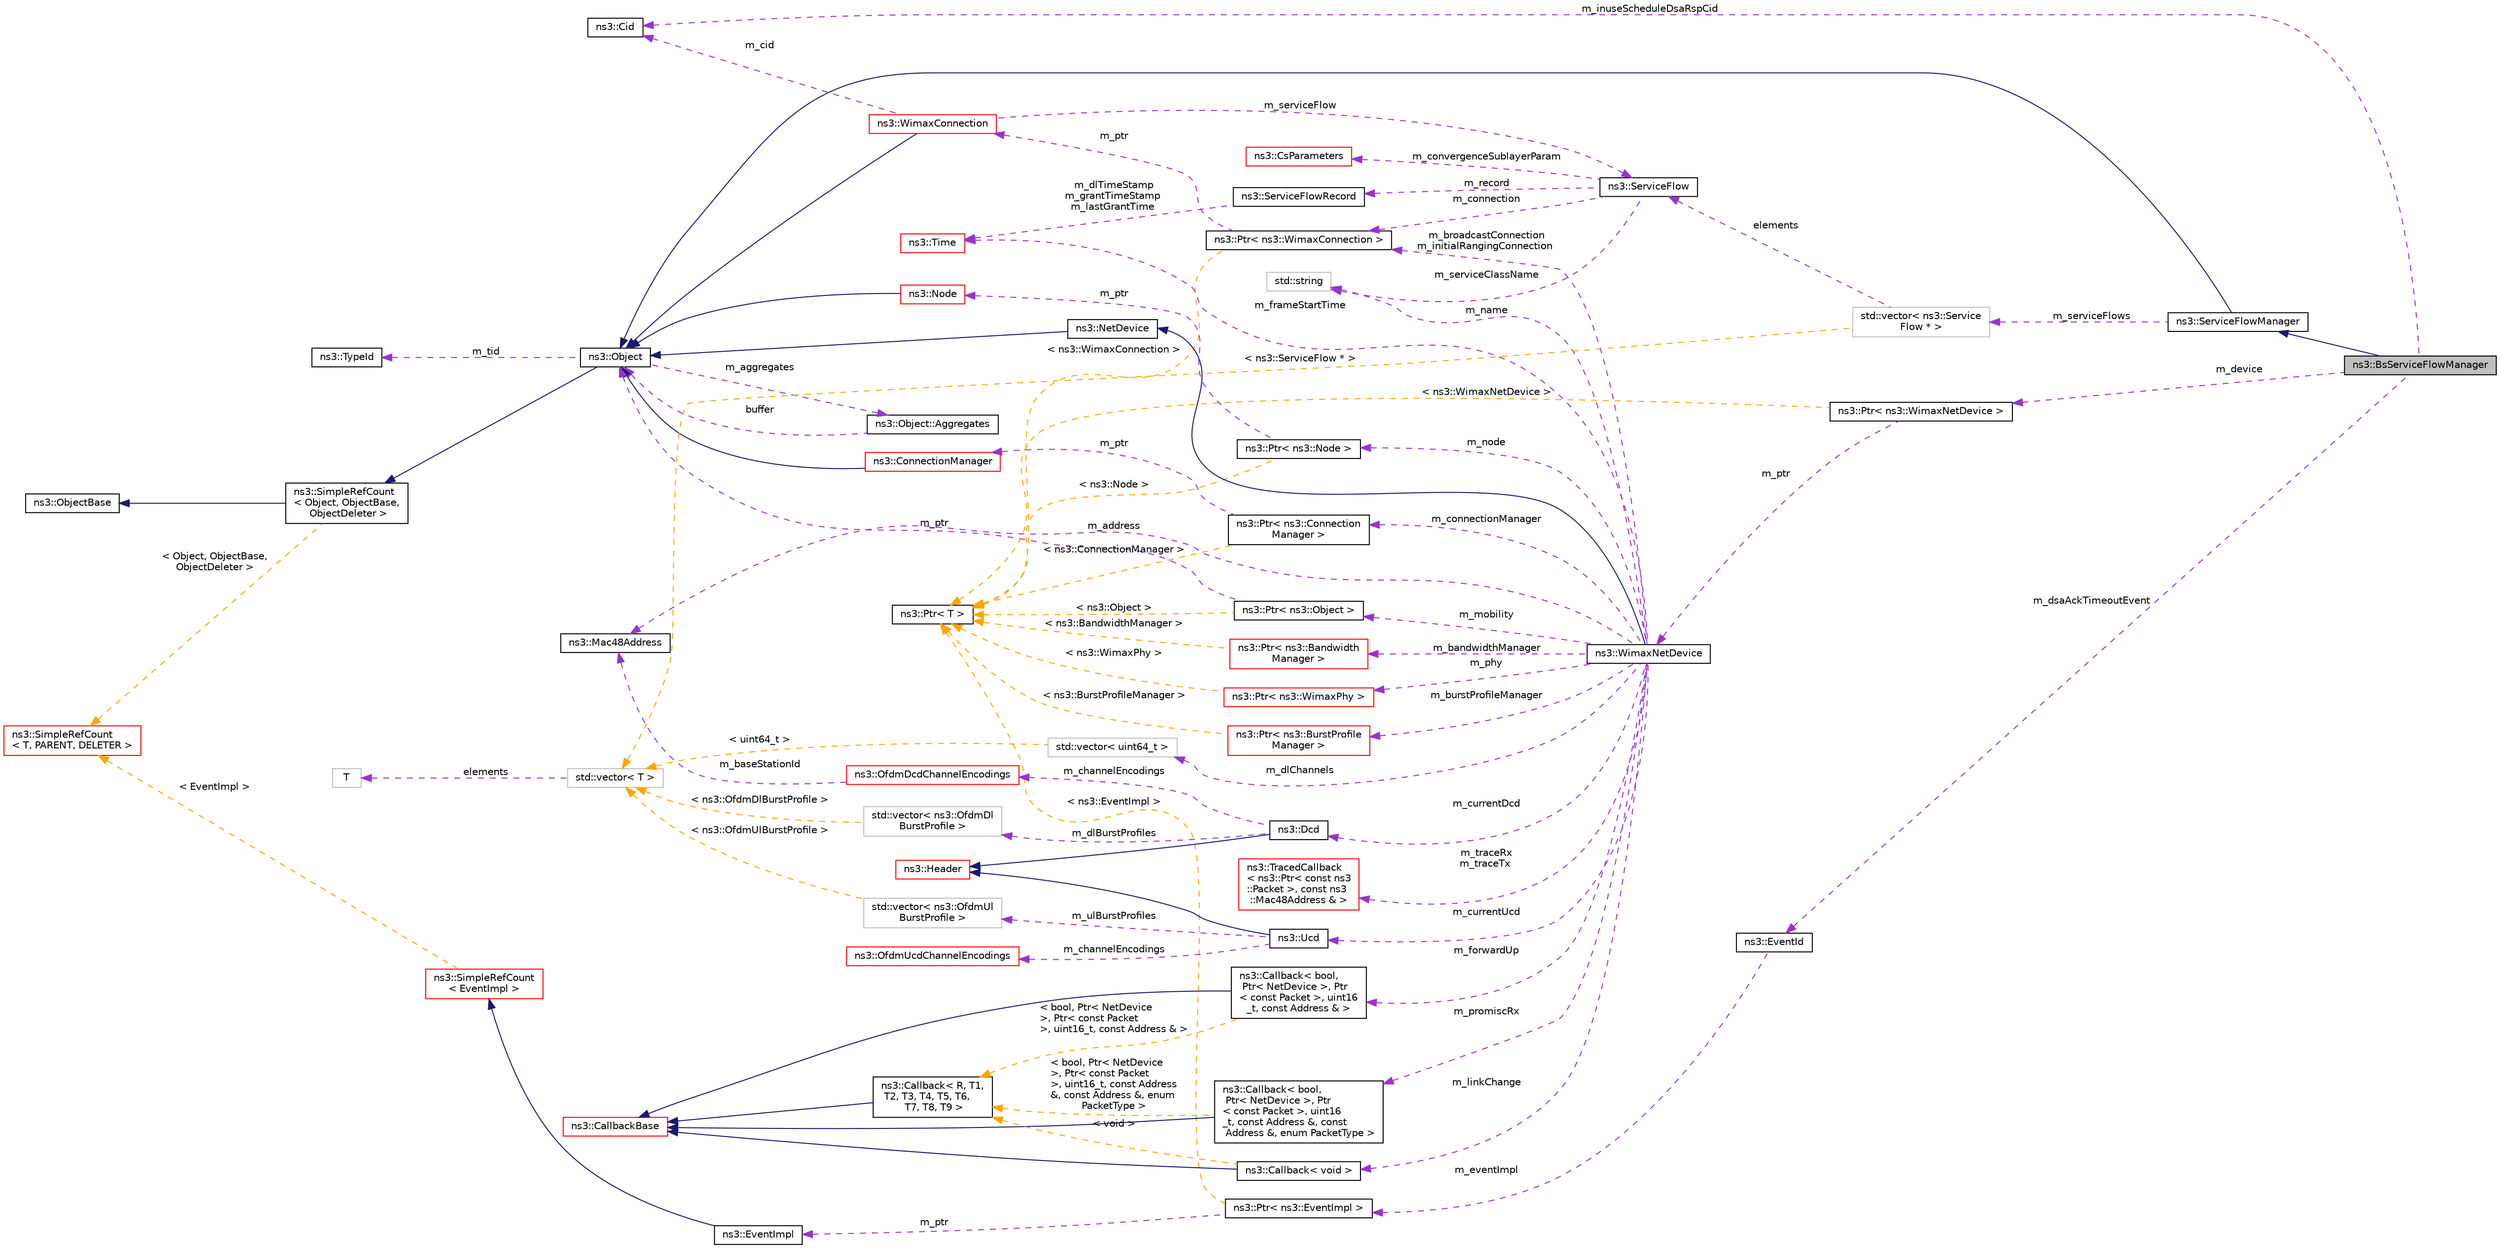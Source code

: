 digraph "ns3::BsServiceFlowManager"
{
 // LATEX_PDF_SIZE
  edge [fontname="Helvetica",fontsize="10",labelfontname="Helvetica",labelfontsize="10"];
  node [fontname="Helvetica",fontsize="10",shape=record];
  rankdir="LR";
  Node1 [label="ns3::BsServiceFlowManager",height=0.2,width=0.4,color="black", fillcolor="grey75", style="filled", fontcolor="black",tooltip="BsServiceFlowManager."];
  Node2 -> Node1 [dir="back",color="midnightblue",fontsize="10",style="solid",fontname="Helvetica"];
  Node2 [label="ns3::ServiceFlowManager",height=0.2,width=0.4,color="black", fillcolor="white", style="filled",URL="$classns3_1_1_service_flow_manager.html",tooltip="The same service flow manager class serves both for BS and SS though some functions are exclusive to ..."];
  Node3 -> Node2 [dir="back",color="midnightblue",fontsize="10",style="solid",fontname="Helvetica"];
  Node3 [label="ns3::Object",height=0.2,width=0.4,color="black", fillcolor="white", style="filled",URL="$classns3_1_1_object.html",tooltip="A base class which provides memory management and object aggregation."];
  Node4 -> Node3 [dir="back",color="midnightblue",fontsize="10",style="solid",fontname="Helvetica"];
  Node4 [label="ns3::SimpleRefCount\l\< Object, ObjectBase,\l ObjectDeleter \>",height=0.2,width=0.4,color="black", fillcolor="white", style="filled",URL="$classns3_1_1_simple_ref_count.html",tooltip=" "];
  Node5 -> Node4 [dir="back",color="midnightblue",fontsize="10",style="solid",fontname="Helvetica"];
  Node5 [label="ns3::ObjectBase",height=0.2,width=0.4,color="black", fillcolor="white", style="filled",URL="$classns3_1_1_object_base.html",tooltip="Anchor the ns-3 type and attribute system."];
  Node6 -> Node4 [dir="back",color="orange",fontsize="10",style="dashed",label=" \< Object, ObjectBase,\l ObjectDeleter \>" ,fontname="Helvetica"];
  Node6 [label="ns3::SimpleRefCount\l\< T, PARENT, DELETER \>",height=0.2,width=0.4,color="red", fillcolor="white", style="filled",URL="$classns3_1_1_simple_ref_count.html",tooltip="A template-based reference counting class."];
  Node8 -> Node3 [dir="back",color="darkorchid3",fontsize="10",style="dashed",label=" m_tid" ,fontname="Helvetica"];
  Node8 [label="ns3::TypeId",height=0.2,width=0.4,color="black", fillcolor="white", style="filled",URL="$classns3_1_1_type_id.html",tooltip="a unique identifier for an interface."];
  Node9 -> Node3 [dir="back",color="darkorchid3",fontsize="10",style="dashed",label=" m_aggregates" ,fontname="Helvetica"];
  Node9 [label="ns3::Object::Aggregates",height=0.2,width=0.4,color="black", fillcolor="white", style="filled",URL="$structns3_1_1_object_1_1_aggregates.html",tooltip="The list of Objects aggregated to this one."];
  Node3 -> Node9 [dir="back",color="darkorchid3",fontsize="10",style="dashed",label=" buffer" ,fontname="Helvetica"];
  Node10 -> Node2 [dir="back",color="darkorchid3",fontsize="10",style="dashed",label=" m_serviceFlows" ,fontname="Helvetica"];
  Node10 [label="std::vector\< ns3::Service\lFlow * \>",height=0.2,width=0.4,color="grey75", fillcolor="white", style="filled",tooltip=" "];
  Node11 -> Node10 [dir="back",color="darkorchid3",fontsize="10",style="dashed",label=" elements" ,fontname="Helvetica"];
  Node11 [label="ns3::ServiceFlow",height=0.2,width=0.4,color="black", fillcolor="white", style="filled",URL="$classns3_1_1_service_flow.html",tooltip="This class implements service flows as described by the IEEE-802.16 standard."];
  Node12 -> Node11 [dir="back",color="darkorchid3",fontsize="10",style="dashed",label=" m_connection" ,fontname="Helvetica"];
  Node12 [label="ns3::Ptr\< ns3::WimaxConnection \>",height=0.2,width=0.4,color="black", fillcolor="white", style="filled",URL="$classns3_1_1_ptr.html",tooltip=" "];
  Node13 -> Node12 [dir="back",color="darkorchid3",fontsize="10",style="dashed",label=" m_ptr" ,fontname="Helvetica"];
  Node13 [label="ns3::WimaxConnection",height=0.2,width=0.4,color="red", fillcolor="white", style="filled",URL="$classns3_1_1_wimax_connection.html",tooltip="Class to represent WiMAX connections."];
  Node3 -> Node13 [dir="back",color="midnightblue",fontsize="10",style="solid",fontname="Helvetica"];
  Node11 -> Node13 [dir="back",color="darkorchid3",fontsize="10",style="dashed",label=" m_serviceFlow" ,fontname="Helvetica"];
  Node14 -> Node13 [dir="back",color="darkorchid3",fontsize="10",style="dashed",label=" m_cid" ,fontname="Helvetica"];
  Node14 [label="ns3::Cid",height=0.2,width=0.4,color="black", fillcolor="white", style="filled",URL="$classns3_1_1_cid.html",tooltip="Cid class."];
  Node28 -> Node12 [dir="back",color="orange",fontsize="10",style="dashed",label=" \< ns3::WimaxConnection \>" ,fontname="Helvetica"];
  Node28 [label="ns3::Ptr\< T \>",height=0.2,width=0.4,color="black", fillcolor="white", style="filled",URL="$classns3_1_1_ptr.html",tooltip="Smart pointer class similar to boost::intrusive_ptr."];
  Node58 -> Node11 [dir="back",color="darkorchid3",fontsize="10",style="dashed",label=" m_record" ,fontname="Helvetica"];
  Node58 [label="ns3::ServiceFlowRecord",height=0.2,width=0.4,color="black", fillcolor="white", style="filled",URL="$classns3_1_1_service_flow_record.html",tooltip="this class implements a structure to manage some parameters and statistics related to a service flow"];
  Node35 -> Node58 [dir="back",color="darkorchid3",fontsize="10",style="dashed",label=" m_dlTimeStamp\nm_grantTimeStamp\nm_lastGrantTime" ,fontname="Helvetica"];
  Node35 [label="ns3::Time",height=0.2,width=0.4,color="red", fillcolor="white", style="filled",URL="$classns3_1_1_time.html",tooltip="Simulation virtual time values and global simulation resolution."];
  Node59 -> Node11 [dir="back",color="darkorchid3",fontsize="10",style="dashed",label=" m_serviceClassName" ,fontname="Helvetica"];
  Node59 [label="std::string",height=0.2,width=0.4,color="grey75", fillcolor="white", style="filled",tooltip=" "];
  Node61 -> Node11 [dir="back",color="darkorchid3",fontsize="10",style="dashed",label=" m_convergenceSublayerParam" ,fontname="Helvetica"];
  Node61 [label="ns3::CsParameters",height=0.2,width=0.4,color="red", fillcolor="white", style="filled",URL="$classns3_1_1_cs_parameters.html",tooltip="CsParameters class."];
  Node45 -> Node10 [dir="back",color="orange",fontsize="10",style="dashed",label=" \< ns3::ServiceFlow * \>" ,fontname="Helvetica"];
  Node45 [label="std::vector\< T \>",height=0.2,width=0.4,color="grey75", fillcolor="white", style="filled",tooltip=" "];
  Node17 -> Node45 [dir="back",color="darkorchid3",fontsize="10",style="dashed",label=" elements" ,fontname="Helvetica"];
  Node17 [label="T",height=0.2,width=0.4,color="grey75", fillcolor="white", style="filled",tooltip=" "];
  Node70 -> Node1 [dir="back",color="darkorchid3",fontsize="10",style="dashed",label=" m_dsaAckTimeoutEvent" ,fontname="Helvetica"];
  Node70 [label="ns3::EventId",height=0.2,width=0.4,color="black", fillcolor="white", style="filled",URL="$classns3_1_1_event_id.html",tooltip="An identifier for simulation events."];
  Node71 -> Node70 [dir="back",color="darkorchid3",fontsize="10",style="dashed",label=" m_eventImpl" ,fontname="Helvetica"];
  Node71 [label="ns3::Ptr\< ns3::EventImpl \>",height=0.2,width=0.4,color="black", fillcolor="white", style="filled",URL="$classns3_1_1_ptr.html",tooltip=" "];
  Node72 -> Node71 [dir="back",color="darkorchid3",fontsize="10",style="dashed",label=" m_ptr" ,fontname="Helvetica"];
  Node72 [label="ns3::EventImpl",height=0.2,width=0.4,color="black", fillcolor="white", style="filled",URL="$classns3_1_1_event_impl.html",tooltip="A simulation event."];
  Node73 -> Node72 [dir="back",color="midnightblue",fontsize="10",style="solid",fontname="Helvetica"];
  Node73 [label="ns3::SimpleRefCount\l\< EventImpl \>",height=0.2,width=0.4,color="red", fillcolor="white", style="filled",URL="$classns3_1_1_simple_ref_count.html",tooltip=" "];
  Node6 -> Node73 [dir="back",color="orange",fontsize="10",style="dashed",label=" \< EventImpl \>" ,fontname="Helvetica"];
  Node28 -> Node71 [dir="back",color="orange",fontsize="10",style="dashed",label=" \< ns3::EventImpl \>" ,fontname="Helvetica"];
  Node14 -> Node1 [dir="back",color="darkorchid3",fontsize="10",style="dashed",label=" m_inuseScheduleDsaRspCid" ,fontname="Helvetica"];
  Node74 -> Node1 [dir="back",color="darkorchid3",fontsize="10",style="dashed",label=" m_device" ,fontname="Helvetica"];
  Node74 [label="ns3::Ptr\< ns3::WimaxNetDevice \>",height=0.2,width=0.4,color="black", fillcolor="white", style="filled",URL="$classns3_1_1_ptr.html",tooltip=" "];
  Node75 -> Node74 [dir="back",color="darkorchid3",fontsize="10",style="dashed",label=" m_ptr" ,fontname="Helvetica"];
  Node75 [label="ns3::WimaxNetDevice",height=0.2,width=0.4,color="black", fillcolor="white", style="filled",URL="$classns3_1_1_wimax_net_device.html",tooltip="Hold together all WiMAX-related objects in a NetDevice."];
  Node76 -> Node75 [dir="back",color="midnightblue",fontsize="10",style="solid",fontname="Helvetica"];
  Node76 [label="ns3::NetDevice",height=0.2,width=0.4,color="black", fillcolor="white", style="filled",URL="$classns3_1_1_net_device.html",tooltip="Network layer to device interface."];
  Node3 -> Node76 [dir="back",color="midnightblue",fontsize="10",style="solid",fontname="Helvetica"];
  Node77 -> Node75 [dir="back",color="darkorchid3",fontsize="10",style="dashed",label=" m_address" ,fontname="Helvetica"];
  Node77 [label="ns3::Mac48Address",height=0.2,width=0.4,color="black", fillcolor="white", style="filled",URL="$classns3_1_1_mac48_address.html",tooltip="an EUI-48 address"];
  Node12 -> Node75 [dir="back",color="darkorchid3",fontsize="10",style="dashed",label=" m_broadcastConnection\nm_initialRangingConnection" ,fontname="Helvetica"];
  Node78 -> Node75 [dir="back",color="darkorchid3",fontsize="10",style="dashed",label=" m_promiscRx" ,fontname="Helvetica"];
  Node78 [label="ns3::Callback\< bool,\l Ptr\< NetDevice \>, Ptr\l\< const Packet \>, uint16\l_t, const Address &, const\l Address &, enum PacketType \>",height=0.2,width=0.4,color="black", fillcolor="white", style="filled",URL="$classns3_1_1_callback.html",tooltip=" "];
  Node24 -> Node78 [dir="back",color="midnightblue",fontsize="10",style="solid",fontname="Helvetica"];
  Node24 [label="ns3::CallbackBase",height=0.2,width=0.4,color="red", fillcolor="white", style="filled",URL="$classns3_1_1_callback_base.html",tooltip="Base class for Callback class."];
  Node29 -> Node78 [dir="back",color="orange",fontsize="10",style="dashed",label=" \< bool, Ptr\< NetDevice\l \>, Ptr\< const Packet\l \>, uint16_t, const Address\l &, const Address &, enum\l PacketType \>" ,fontname="Helvetica"];
  Node29 [label="ns3::Callback\< R, T1,\l T2, T3, T4, T5, T6,\l T7, T8, T9 \>",height=0.2,width=0.4,color="black", fillcolor="white", style="filled",URL="$classns3_1_1_callback.html",tooltip="Callback template class."];
  Node24 -> Node29 [dir="back",color="midnightblue",fontsize="10",style="solid",fontname="Helvetica"];
  Node79 -> Node75 [dir="back",color="darkorchid3",fontsize="10",style="dashed",label=" m_connectionManager" ,fontname="Helvetica"];
  Node79 [label="ns3::Ptr\< ns3::Connection\lManager \>",height=0.2,width=0.4,color="black", fillcolor="white", style="filled",URL="$classns3_1_1_ptr.html",tooltip=" "];
  Node80 -> Node79 [dir="back",color="darkorchid3",fontsize="10",style="dashed",label=" m_ptr" ,fontname="Helvetica"];
  Node80 [label="ns3::ConnectionManager",height=0.2,width=0.4,color="red", fillcolor="white", style="filled",URL="$classns3_1_1_connection_manager.html",tooltip="The same connection manager class serves both for BS and SS though some functions are exclusive to on..."];
  Node3 -> Node80 [dir="back",color="midnightblue",fontsize="10",style="solid",fontname="Helvetica"];
  Node28 -> Node79 [dir="back",color="orange",fontsize="10",style="dashed",label=" \< ns3::ConnectionManager \>" ,fontname="Helvetica"];
  Node83 -> Node75 [dir="back",color="darkorchid3",fontsize="10",style="dashed",label=" m_currentUcd" ,fontname="Helvetica"];
  Node83 [label="ns3::Ucd",height=0.2,width=0.4,color="black", fillcolor="white", style="filled",URL="$classns3_1_1_ucd.html",tooltip="This class implements the UCD message as described by \"IEEE Standard for Local and metropolitan area ..."];
  Node33 -> Node83 [dir="back",color="midnightblue",fontsize="10",style="solid",fontname="Helvetica"];
  Node33 [label="ns3::Header",height=0.2,width=0.4,color="red", fillcolor="white", style="filled",URL="$classns3_1_1_header.html",tooltip="Protocol header serialization and deserialization."];
  Node84 -> Node83 [dir="back",color="darkorchid3",fontsize="10",style="dashed",label=" m_ulBurstProfiles" ,fontname="Helvetica"];
  Node84 [label="std::vector\< ns3::OfdmUl\lBurstProfile \>",height=0.2,width=0.4,color="grey75", fillcolor="white", style="filled",tooltip=" "];
  Node45 -> Node84 [dir="back",color="orange",fontsize="10",style="dashed",label=" \< ns3::OfdmUlBurstProfile \>" ,fontname="Helvetica"];
  Node86 -> Node83 [dir="back",color="darkorchid3",fontsize="10",style="dashed",label=" m_channelEncodings" ,fontname="Helvetica"];
  Node86 [label="ns3::OfdmUcdChannelEncodings",height=0.2,width=0.4,color="red", fillcolor="white", style="filled",URL="$classns3_1_1_ofdm_ucd_channel_encodings.html",tooltip="This class implements the OFDM UCD channel encodings as described by \"IEEE Standard for Local and met..."];
  Node88 -> Node75 [dir="back",color="darkorchid3",fontsize="10",style="dashed",label=" m_currentDcd" ,fontname="Helvetica"];
  Node88 [label="ns3::Dcd",height=0.2,width=0.4,color="black", fillcolor="white", style="filled",URL="$classns3_1_1_dcd.html",tooltip="This class implements Downlink channel descriptor as described by \"IEEE Standard for Local and metrop..."];
  Node33 -> Node88 [dir="back",color="midnightblue",fontsize="10",style="solid",fontname="Helvetica"];
  Node89 -> Node88 [dir="back",color="darkorchid3",fontsize="10",style="dashed",label=" m_channelEncodings" ,fontname="Helvetica"];
  Node89 [label="ns3::OfdmDcdChannelEncodings",height=0.2,width=0.4,color="red", fillcolor="white", style="filled",URL="$classns3_1_1_ofdm_dcd_channel_encodings.html",tooltip="This class implements the OFDM DCD channel encodings as described by \"IEEE Standard for Local and met..."];
  Node77 -> Node89 [dir="back",color="darkorchid3",fontsize="10",style="dashed",label=" m_baseStationId" ,fontname="Helvetica"];
  Node91 -> Node88 [dir="back",color="darkorchid3",fontsize="10",style="dashed",label=" m_dlBurstProfiles" ,fontname="Helvetica"];
  Node91 [label="std::vector\< ns3::OfdmDl\lBurstProfile \>",height=0.2,width=0.4,color="grey75", fillcolor="white", style="filled",tooltip=" "];
  Node45 -> Node91 [dir="back",color="orange",fontsize="10",style="dashed",label=" \< ns3::OfdmDlBurstProfile \>" ,fontname="Helvetica"];
  Node93 -> Node75 [dir="back",color="darkorchid3",fontsize="10",style="dashed",label=" m_node" ,fontname="Helvetica"];
  Node93 [label="ns3::Ptr\< ns3::Node \>",height=0.2,width=0.4,color="black", fillcolor="white", style="filled",URL="$classns3_1_1_ptr.html",tooltip=" "];
  Node94 -> Node93 [dir="back",color="darkorchid3",fontsize="10",style="dashed",label=" m_ptr" ,fontname="Helvetica"];
  Node94 [label="ns3::Node",height=0.2,width=0.4,color="red", fillcolor="white", style="filled",URL="$classns3_1_1_node.html",tooltip="A network Node."];
  Node3 -> Node94 [dir="back",color="midnightblue",fontsize="10",style="solid",fontname="Helvetica"];
  Node28 -> Node93 [dir="back",color="orange",fontsize="10",style="dashed",label=" \< ns3::Node \>" ,fontname="Helvetica"];
  Node111 -> Node75 [dir="back",color="darkorchid3",fontsize="10",style="dashed",label=" m_forwardUp" ,fontname="Helvetica"];
  Node111 [label="ns3::Callback\< bool,\l Ptr\< NetDevice \>, Ptr\l\< const Packet \>, uint16\l_t, const Address & \>",height=0.2,width=0.4,color="black", fillcolor="white", style="filled",URL="$classns3_1_1_callback.html",tooltip=" "];
  Node24 -> Node111 [dir="back",color="midnightblue",fontsize="10",style="solid",fontname="Helvetica"];
  Node29 -> Node111 [dir="back",color="orange",fontsize="10",style="dashed",label=" \< bool, Ptr\< NetDevice\l \>, Ptr\< const Packet\l \>, uint16_t, const Address & \>" ,fontname="Helvetica"];
  Node35 -> Node75 [dir="back",color="darkorchid3",fontsize="10",style="dashed",label=" m_frameStartTime" ,fontname="Helvetica"];
  Node112 -> Node75 [dir="back",color="darkorchid3",fontsize="10",style="dashed",label=" m_linkChange" ,fontname="Helvetica"];
  Node112 [label="ns3::Callback\< void \>",height=0.2,width=0.4,color="black", fillcolor="white", style="filled",URL="$classns3_1_1_callback.html",tooltip=" "];
  Node24 -> Node112 [dir="back",color="midnightblue",fontsize="10",style="solid",fontname="Helvetica"];
  Node29 -> Node112 [dir="back",color="orange",fontsize="10",style="dashed",label=" \< void \>" ,fontname="Helvetica"];
  Node113 -> Node75 [dir="back",color="darkorchid3",fontsize="10",style="dashed",label=" m_dlChannels" ,fontname="Helvetica"];
  Node113 [label="std::vector\< uint64_t \>",height=0.2,width=0.4,color="grey75", fillcolor="white", style="filled",tooltip=" "];
  Node45 -> Node113 [dir="back",color="orange",fontsize="10",style="dashed",label=" \< uint64_t \>" ,fontname="Helvetica"];
  Node59 -> Node75 [dir="back",color="darkorchid3",fontsize="10",style="dashed",label=" m_name" ,fontname="Helvetica"];
  Node114 -> Node75 [dir="back",color="darkorchid3",fontsize="10",style="dashed",label=" m_phy" ,fontname="Helvetica"];
  Node114 [label="ns3::Ptr\< ns3::WimaxPhy \>",height=0.2,width=0.4,color="red", fillcolor="white", style="filled",URL="$classns3_1_1_ptr.html",tooltip=" "];
  Node28 -> Node114 [dir="back",color="orange",fontsize="10",style="dashed",label=" \< ns3::WimaxPhy \>" ,fontname="Helvetica"];
  Node122 -> Node75 [dir="back",color="darkorchid3",fontsize="10",style="dashed",label=" m_traceRx\nm_traceTx" ,fontname="Helvetica"];
  Node122 [label="ns3::TracedCallback\l\< ns3::Ptr\< const ns3\l::Packet \>, const ns3\l::Mac48Address & \>",height=0.2,width=0.4,color="red", fillcolor="white", style="filled",URL="$classns3_1_1_traced_callback.html",tooltip=" "];
  Node121 -> Node75 [dir="back",color="darkorchid3",fontsize="10",style="dashed",label=" m_mobility" ,fontname="Helvetica"];
  Node121 [label="ns3::Ptr\< ns3::Object \>",height=0.2,width=0.4,color="black", fillcolor="white", style="filled",URL="$classns3_1_1_ptr.html",tooltip=" "];
  Node3 -> Node121 [dir="back",color="darkorchid3",fontsize="10",style="dashed",label=" m_ptr" ,fontname="Helvetica"];
  Node28 -> Node121 [dir="back",color="orange",fontsize="10",style="dashed",label=" \< ns3::Object \>" ,fontname="Helvetica"];
  Node123 -> Node75 [dir="back",color="darkorchid3",fontsize="10",style="dashed",label=" m_bandwidthManager" ,fontname="Helvetica"];
  Node123 [label="ns3::Ptr\< ns3::Bandwidth\lManager \>",height=0.2,width=0.4,color="red", fillcolor="white", style="filled",URL="$classns3_1_1_ptr.html",tooltip=" "];
  Node28 -> Node123 [dir="back",color="orange",fontsize="10",style="dashed",label=" \< ns3::BandwidthManager \>" ,fontname="Helvetica"];
  Node125 -> Node75 [dir="back",color="darkorchid3",fontsize="10",style="dashed",label=" m_burstProfileManager" ,fontname="Helvetica"];
  Node125 [label="ns3::Ptr\< ns3::BurstProfile\lManager \>",height=0.2,width=0.4,color="red", fillcolor="white", style="filled",URL="$classns3_1_1_ptr.html",tooltip=" "];
  Node28 -> Node125 [dir="back",color="orange",fontsize="10",style="dashed",label=" \< ns3::BurstProfileManager \>" ,fontname="Helvetica"];
  Node28 -> Node74 [dir="back",color="orange",fontsize="10",style="dashed",label=" \< ns3::WimaxNetDevice \>" ,fontname="Helvetica"];
}
